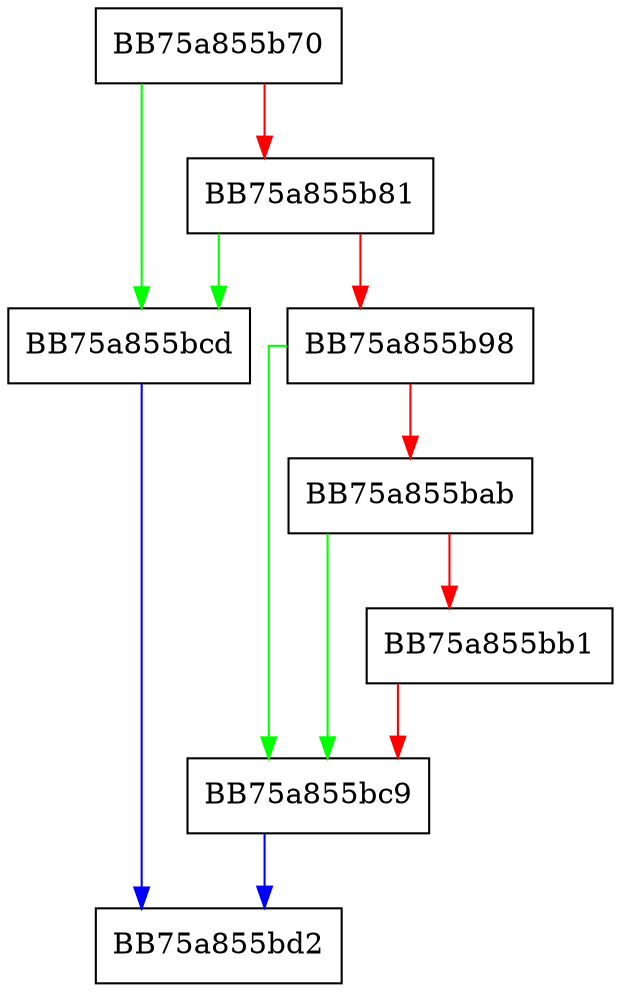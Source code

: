 digraph ApiTaskWorker2 {
  node [shape="box"];
  graph [splines=ortho];
  BB75a855b70 -> BB75a855bcd [color="green"];
  BB75a855b70 -> BB75a855b81 [color="red"];
  BB75a855b81 -> BB75a855bcd [color="green"];
  BB75a855b81 -> BB75a855b98 [color="red"];
  BB75a855b98 -> BB75a855bc9 [color="green"];
  BB75a855b98 -> BB75a855bab [color="red"];
  BB75a855bab -> BB75a855bc9 [color="green"];
  BB75a855bab -> BB75a855bb1 [color="red"];
  BB75a855bb1 -> BB75a855bc9 [color="red"];
  BB75a855bc9 -> BB75a855bd2 [color="blue"];
  BB75a855bcd -> BB75a855bd2 [color="blue"];
}